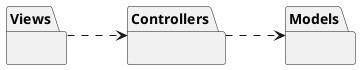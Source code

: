 @startuml
skinparam style strictuml
left to right direction

package Views {}
package Controllers{}
package Models{}

Views ..> Controllers
Controllers ..> Models

@enduml